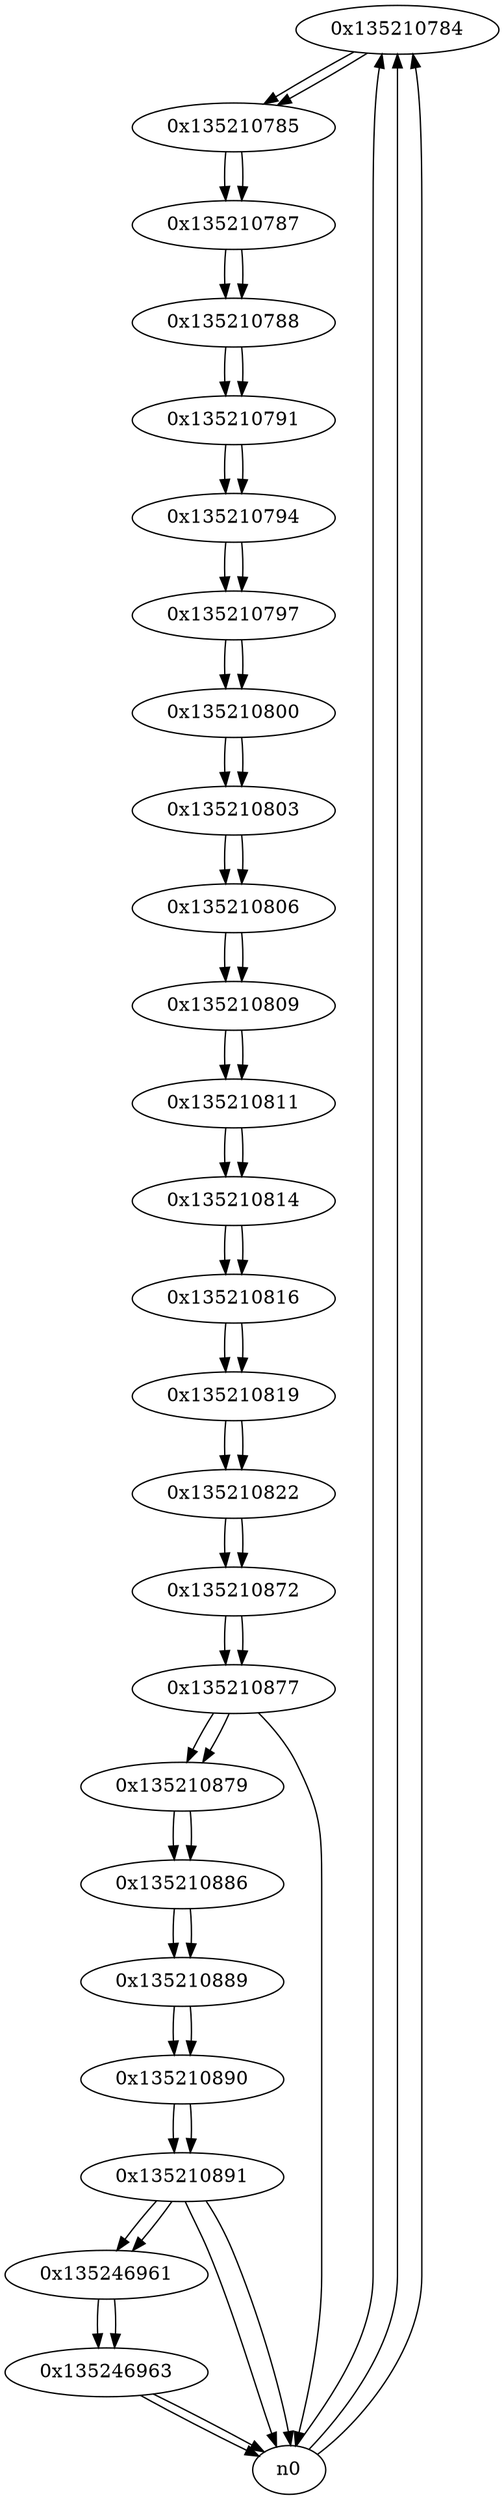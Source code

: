 digraph G{
/* nodes */
  n1 [label="0x135210784"]
  n2 [label="0x135210785"]
  n3 [label="0x135210787"]
  n4 [label="0x135210788"]
  n5 [label="0x135210791"]
  n6 [label="0x135210794"]
  n7 [label="0x135210797"]
  n8 [label="0x135210800"]
  n9 [label="0x135210803"]
  n10 [label="0x135210806"]
  n11 [label="0x135210809"]
  n12 [label="0x135210811"]
  n13 [label="0x135210814"]
  n14 [label="0x135210816"]
  n15 [label="0x135210819"]
  n16 [label="0x135210822"]
  n17 [label="0x135210872"]
  n18 [label="0x135210877"]
  n19 [label="0x135210879"]
  n20 [label="0x135210886"]
  n21 [label="0x135210889"]
  n22 [label="0x135210890"]
  n23 [label="0x135210891"]
  n24 [label="0x135246961"]
  n25 [label="0x135246963"]
/* edges */
n1 -> n2;
n0 -> n1;
n0 -> n1;
n0 -> n1;
n2 -> n3;
n1 -> n2;
n3 -> n4;
n2 -> n3;
n4 -> n5;
n3 -> n4;
n5 -> n6;
n4 -> n5;
n6 -> n7;
n5 -> n6;
n7 -> n8;
n6 -> n7;
n8 -> n9;
n7 -> n8;
n9 -> n10;
n8 -> n9;
n10 -> n11;
n9 -> n10;
n11 -> n12;
n10 -> n11;
n12 -> n13;
n11 -> n12;
n13 -> n14;
n12 -> n13;
n14 -> n15;
n13 -> n14;
n15 -> n16;
n14 -> n15;
n16 -> n17;
n15 -> n16;
n17 -> n18;
n16 -> n17;
n18 -> n19;
n18 -> n0;
n17 -> n18;
n19 -> n20;
n18 -> n19;
n20 -> n21;
n19 -> n20;
n21 -> n22;
n20 -> n21;
n22 -> n23;
n21 -> n22;
n23 -> n24;
n23 -> n0;
n23 -> n0;
n22 -> n23;
n24 -> n25;
n23 -> n24;
n25 -> n0;
n25 -> n0;
n24 -> n25;
}
